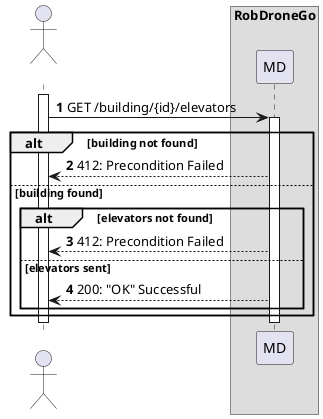 @startuml
autonumber

actor " " as actor
box "RobDroneGo"
participant "MD" as mdr

activate actor



        actor-> mdr: GET /building/{id}/elevators
        activate mdr
            alt building not found
                    mdr --> actor : 412: Precondition Failed
            else building found
                alt elevators not found
                    actor <-- mdr : 412: Precondition Failed
                else elevators sent
                    actor <-- mdr : 200: "OK" Successful
                end
            end
            deactivate mdr

    deactivate mdr
deactivate actor


@enduml

